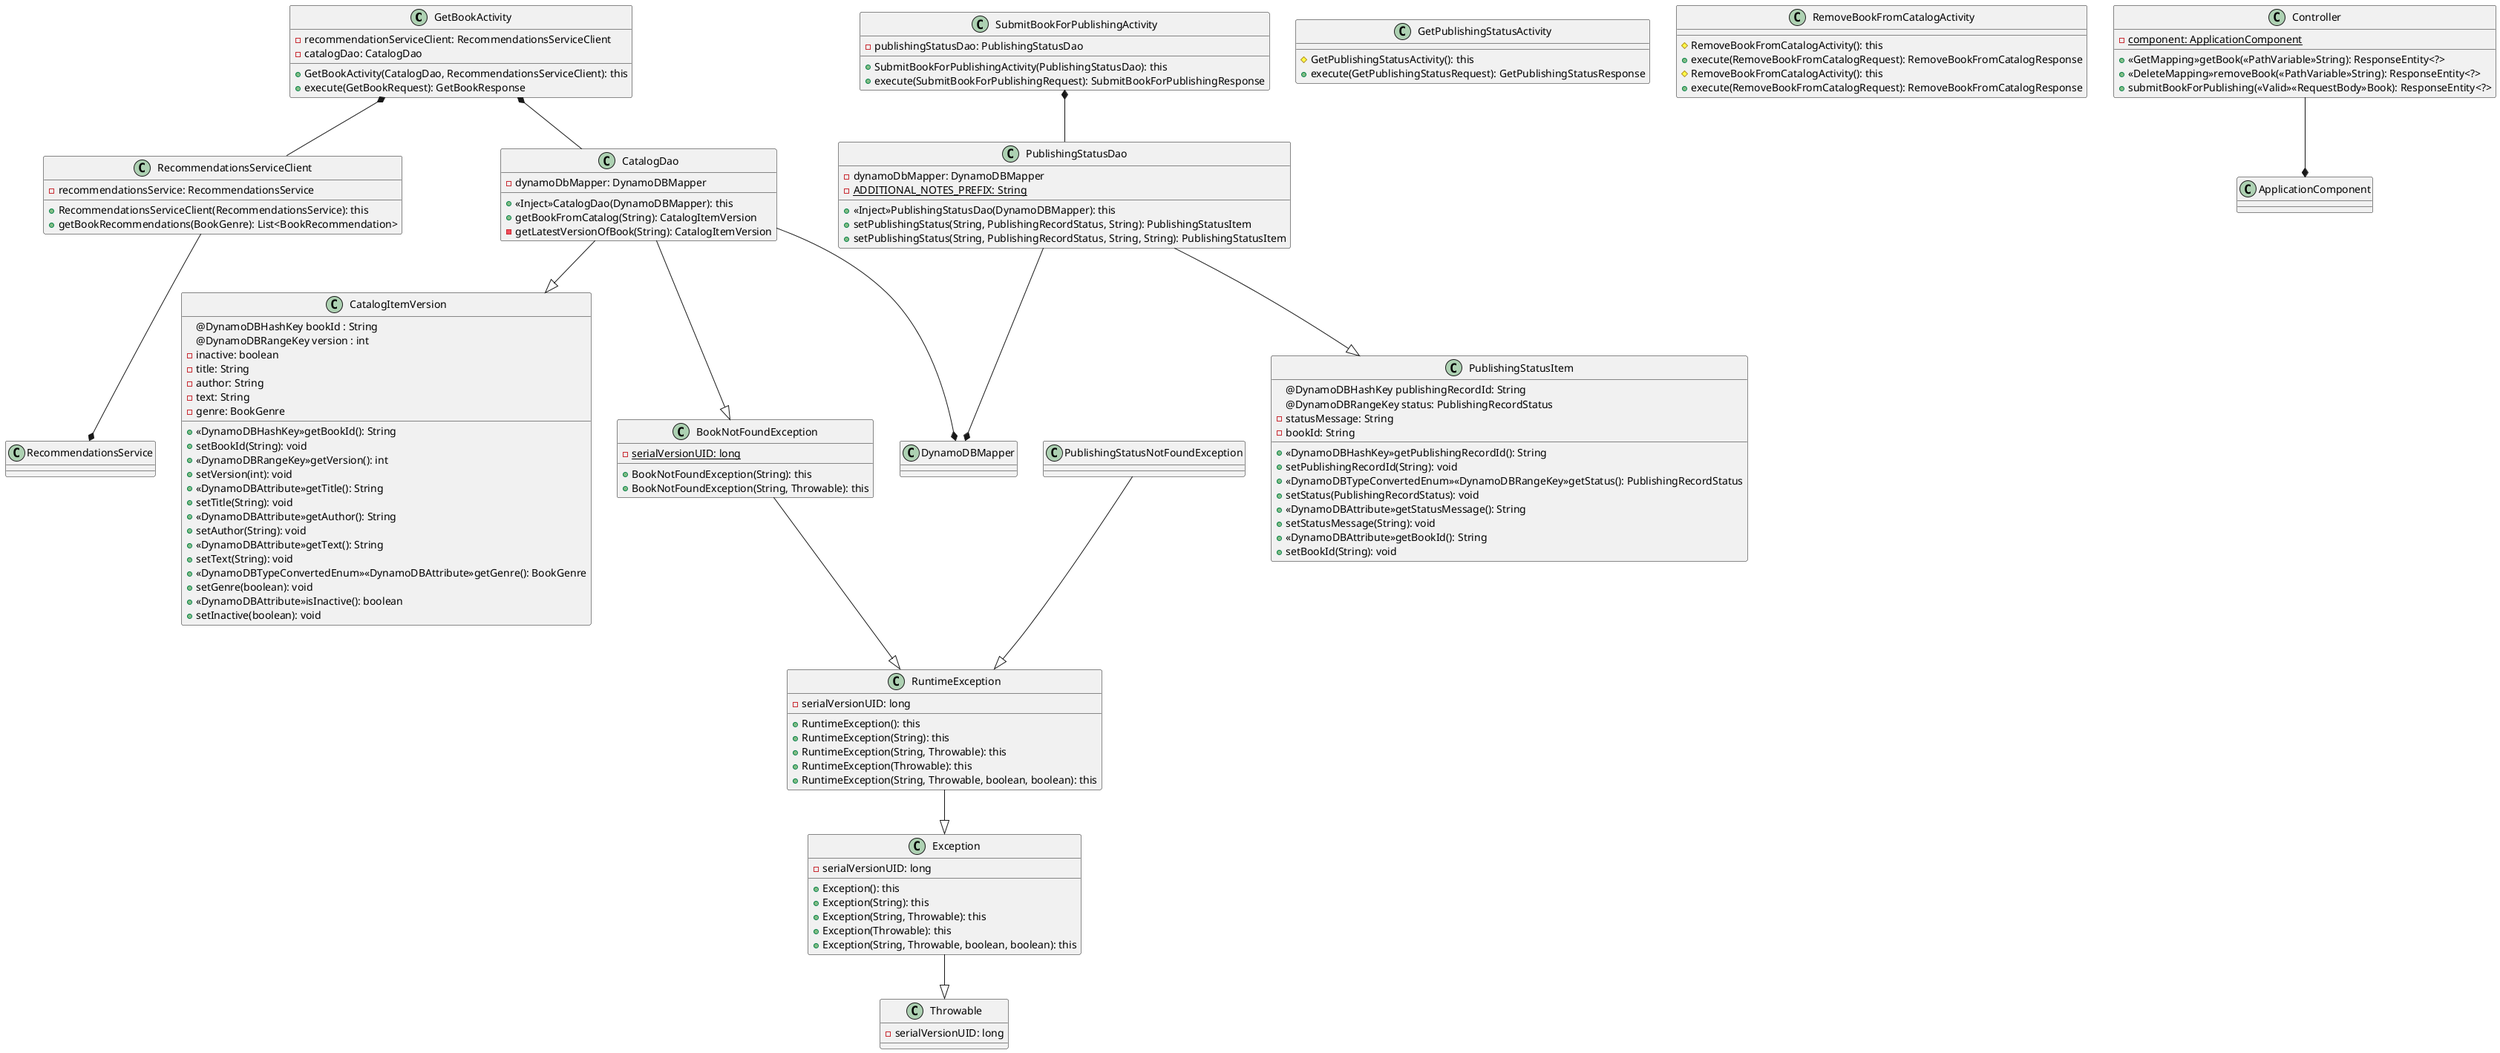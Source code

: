 @startuml
class GetBookActivity {
    -recommendationServiceClient: RecommendationsServiceClient
    -catalogDao: CatalogDao
     +GetBookActivity(CatalogDao, RecommendationsServiceClient): this
    +execute(GetBookRequest): GetBookResponse
}
class GetPublishingStatusActivity {
    #GetPublishingStatusActivity(): this
    +execute(GetPublishingStatusRequest): GetPublishingStatusResponse
}
class RemoveBookFromCatalogActivity {
    #RemoveBookFromCatalogActivity(): this
    +execute(RemoveBookFromCatalogRequest): RemoveBookFromCatalogResponse
}
class RemoveBookFromCatalogActivity {
    #RemoveBookFromCatalogActivity(): this
    +execute(RemoveBookFromCatalogRequest): RemoveBookFromCatalogResponse
}
class SubmitBookForPublishingActivity {
    -publishingStatusDao: PublishingStatusDao
    +SubmitBookForPublishingActivity(PublishingStatusDao): this
    +execute(SubmitBookForPublishingRequest): SubmitBookForPublishingResponse
}

class RecommendationsServiceClient {
    -recommendationsService: RecommendationsService
    +RecommendationsServiceClient(RecommendationsService): this
    +getBookRecommendations(BookGenre): List<BookRecommendation>
}

class Controller {
    -{static}component: ApplicationComponent
    +<<GetMapping>>getBook(<<PathVariable>>String): ResponseEntity<?>
    +<<DeleteMapping>>removeBook(<<PathVariable>>String): ResponseEntity<?>
    +submitBookForPublishing(<<Valid>><<RequestBody>>Book): ResponseEntity<?>
}

class CatalogDao {
    -dynamoDbMapper: DynamoDBMapper
    +<<Inject>>CatalogDao(DynamoDBMapper): this
    +getBookFromCatalog(String): CatalogItemVersion
    -getLatestVersionOfBook(String): CatalogItemVersion
}
class PublishingStatusDao {
    -dynamoDbMapper: DynamoDBMapper
    -{static}ADDITIONAL_NOTES_PREFIX: String
    +<<Inject>>PublishingStatusDao(DynamoDBMapper): this
    +setPublishingStatus(String, PublishingRecordStatus, String): PublishingStatusItem
    +setPublishingStatus(String, PublishingRecordStatus, String, String): PublishingStatusItem
}

class CatalogItemVersion {
    @DynamoDBHashKey bookId : String
    @DynamoDBRangeKey version : int
    -inactive: boolean
    -title: String
    -author: String
    -text: String
    -genre: BookGenre
    +<<DynamoDBHashKey>>getBookId(): String
    +setBookId(String): void
    +<<DynamoDBRangeKey>>getVersion(): int
    +setVersion(int): void
    +<<DynamoDBAttribute>>getTitle(): String
    +setTitle(String): void
    +<<DynamoDBAttribute>>getAuthor(): String
    +setAuthor(String): void
    +<<DynamoDBAttribute>>getText(): String
    +setText(String): void
    +<<DynamoDBTypeConvertedEnum>><<DynamoDBAttribute>>getGenre(): BookGenre
    +setGenre(boolean): void
    +<<DynamoDBAttribute>>isInactive(): boolean
    +setInactive(boolean): void
}
class PublishingStatusItem {
    @DynamoDBHashKey publishingRecordId: String
    @DynamoDBRangeKey status: PublishingRecordStatus
    -statusMessage: String
    -bookId: String
    +<<DynamoDBHashKey>>getPublishingRecordId(): String
    +setPublishingRecordId(String): void
    +<<DynamoDBTypeConvertedEnum>><<DynamoDBRangeKey>>getStatus(): PublishingRecordStatus
    +setStatus(PublishingRecordStatus): void
    +<<DynamoDBAttribute>>getStatusMessage(): String
    +setStatusMessage(String): void
    +<<DynamoDBAttribute>>getBookId(): String
    +setBookId(String): void
}

class Throwable {
    -serialVersionUID: long
}
class Exception {
    -serialVersionUID: long
    +Exception(): this
    +Exception(String): this
    +Exception(String, Throwable): this
    +Exception(Throwable): this
    +Exception(String, Throwable, boolean, boolean): this
}
class RuntimeException {
    -serialVersionUID: long
    +RuntimeException(): this
    +RuntimeException(String): this
    +RuntimeException(String, Throwable): this
    +RuntimeException(Throwable): this
    +RuntimeException(String, Throwable, boolean, boolean): this
}
class BookNotFoundException {
    -{static}serialVersionUID: long
    +BookNotFoundException(String): this
    +BookNotFoundException(String, Throwable): this
}

GetBookActivity *-- RecommendationsServiceClient
GetBookActivity *-- CatalogDao
SubmitBookForPublishingActivity *-- PublishingStatusDao

RecommendationsServiceClient --* RecommendationsService

Controller --* ApplicationComponent

CatalogDao --* DynamoDBMapper
CatalogDao --|> CatalogItemVersion
CatalogDao --|> BookNotFoundException
PublishingStatusDao --* DynamoDBMapper
PublishingStatusDao --|> PublishingStatusItem

Exception --|> Throwable
RuntimeException --|> Exception
BookNotFoundException --|> RuntimeException
PublishingStatusNotFoundException --|> RuntimeException
@enduml
